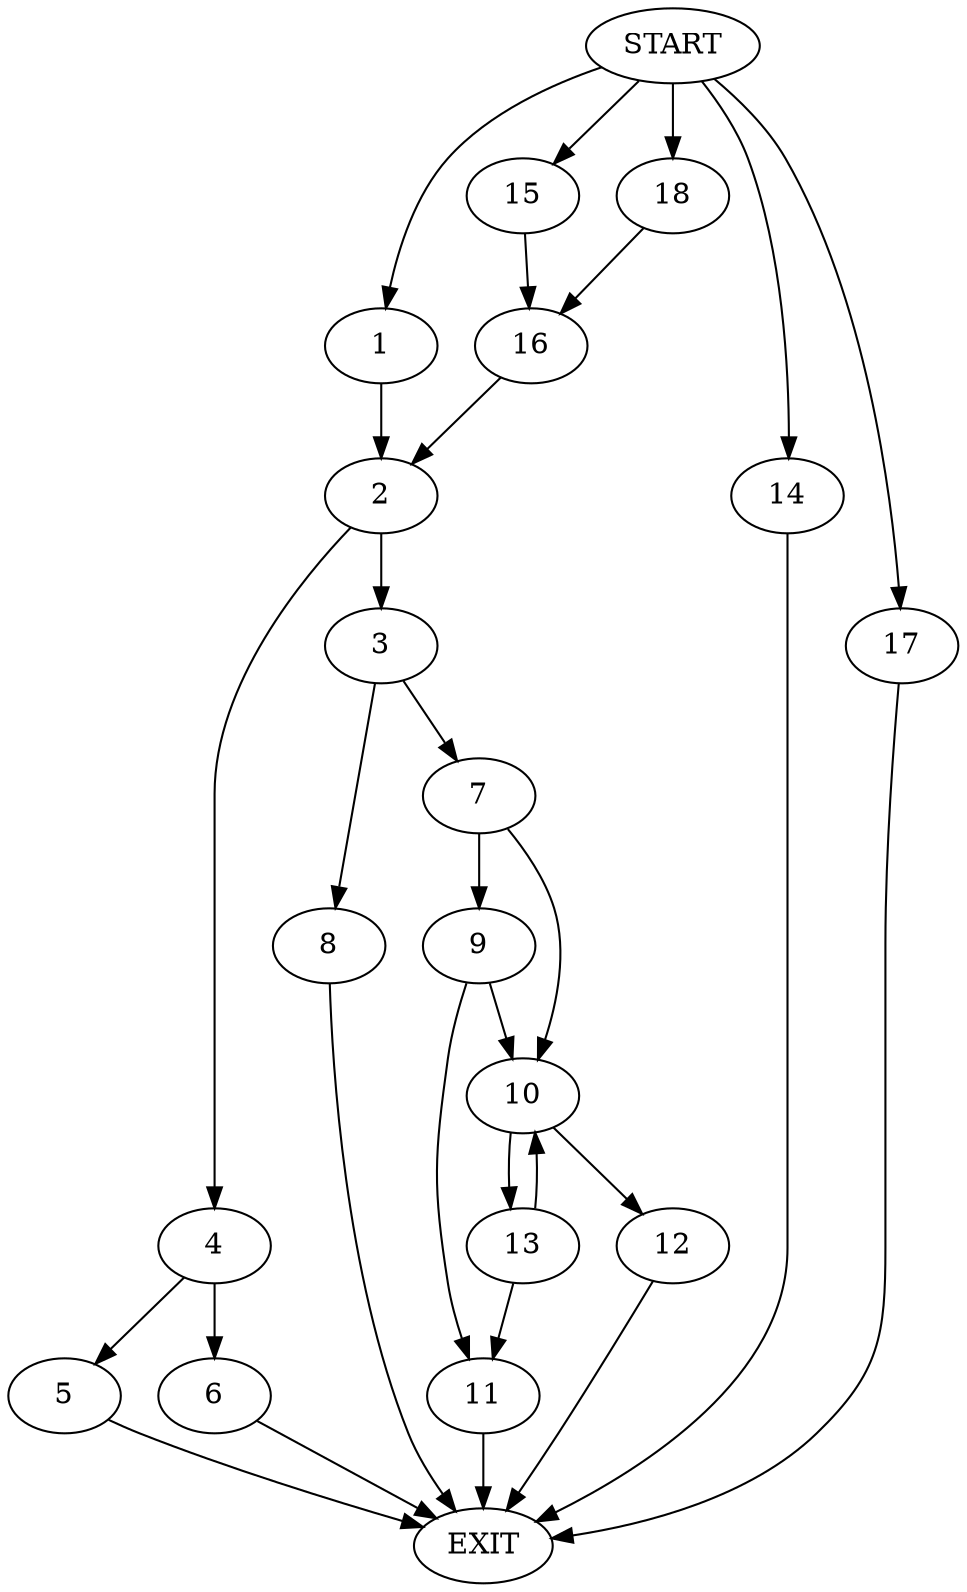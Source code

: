 digraph {
0 [label="START"]
19 [label="EXIT"]
0 -> 1
1 -> 2
2 -> 3
2 -> 4
4 -> 5
4 -> 6
3 -> 7
3 -> 8
7 -> 9
7 -> 10
8 -> 19
9 -> 11
9 -> 10
10 -> 12
10 -> 13
11 -> 19
12 -> 19
13 -> 11
13 -> 10
0 -> 14
14 -> 19
0 -> 15
15 -> 16
16 -> 2
0 -> 17
17 -> 19
0 -> 18
18 -> 16
5 -> 19
6 -> 19
}
